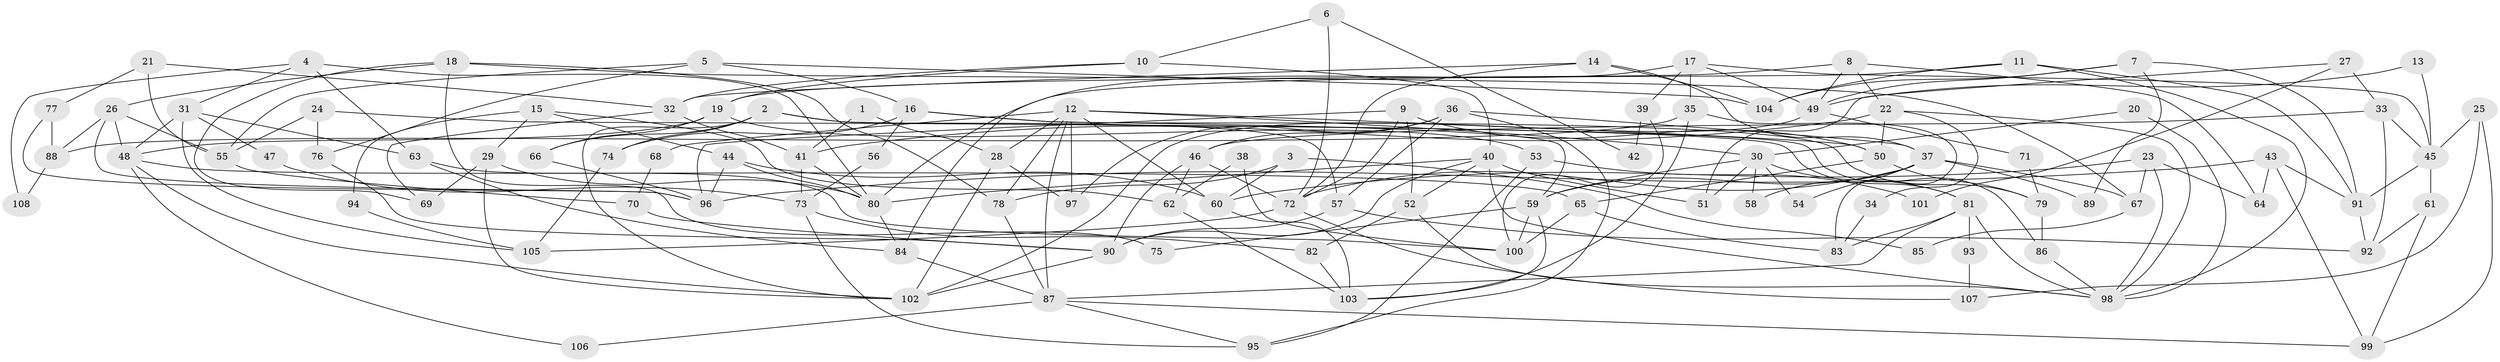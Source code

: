 // Generated by graph-tools (version 1.1) at 2025/36/03/09/25 02:36:18]
// undirected, 108 vertices, 216 edges
graph export_dot {
graph [start="1"]
  node [color=gray90,style=filled];
  1;
  2;
  3;
  4;
  5;
  6;
  7;
  8;
  9;
  10;
  11;
  12;
  13;
  14;
  15;
  16;
  17;
  18;
  19;
  20;
  21;
  22;
  23;
  24;
  25;
  26;
  27;
  28;
  29;
  30;
  31;
  32;
  33;
  34;
  35;
  36;
  37;
  38;
  39;
  40;
  41;
  42;
  43;
  44;
  45;
  46;
  47;
  48;
  49;
  50;
  51;
  52;
  53;
  54;
  55;
  56;
  57;
  58;
  59;
  60;
  61;
  62;
  63;
  64;
  65;
  66;
  67;
  68;
  69;
  70;
  71;
  72;
  73;
  74;
  75;
  76;
  77;
  78;
  79;
  80;
  81;
  82;
  83;
  84;
  85;
  86;
  87;
  88;
  89;
  90;
  91;
  92;
  93;
  94;
  95;
  96;
  97;
  98;
  99;
  100;
  101;
  102;
  103;
  104;
  105;
  106;
  107;
  108;
  1 -- 41;
  1 -- 28;
  2 -- 57;
  2 -- 66;
  2 -- 74;
  2 -- 86;
  2 -- 102;
  3 -- 60;
  3 -- 78;
  3 -- 85;
  4 -- 80;
  4 -- 31;
  4 -- 63;
  4 -- 108;
  5 -- 55;
  5 -- 104;
  5 -- 16;
  5 -- 76;
  6 -- 10;
  6 -- 72;
  6 -- 42;
  7 -- 91;
  7 -- 49;
  7 -- 89;
  7 -- 104;
  8 -- 19;
  8 -- 22;
  8 -- 49;
  8 -- 64;
  9 -- 50;
  9 -- 96;
  9 -- 52;
  9 -- 72;
  10 -- 40;
  10 -- 32;
  10 -- 19;
  11 -- 98;
  11 -- 104;
  11 -- 80;
  11 -- 91;
  12 -- 28;
  12 -- 30;
  12 -- 50;
  12 -- 60;
  12 -- 68;
  12 -- 78;
  12 -- 87;
  12 -- 97;
  13 -- 45;
  13 -- 49;
  14 -- 37;
  14 -- 72;
  14 -- 32;
  14 -- 104;
  15 -- 44;
  15 -- 29;
  15 -- 62;
  15 -- 94;
  16 -- 74;
  16 -- 56;
  16 -- 59;
  16 -- 79;
  17 -- 84;
  17 -- 35;
  17 -- 39;
  17 -- 45;
  17 -- 49;
  18 -- 78;
  18 -- 69;
  18 -- 26;
  18 -- 67;
  18 -- 75;
  19 -- 48;
  19 -- 53;
  19 -- 66;
  20 -- 30;
  20 -- 98;
  21 -- 32;
  21 -- 77;
  21 -- 55;
  22 -- 41;
  22 -- 98;
  22 -- 34;
  22 -- 50;
  23 -- 60;
  23 -- 98;
  23 -- 64;
  23 -- 67;
  24 -- 81;
  24 -- 76;
  24 -- 55;
  25 -- 45;
  25 -- 99;
  25 -- 107;
  26 -- 55;
  26 -- 48;
  26 -- 88;
  26 -- 96;
  27 -- 33;
  27 -- 51;
  27 -- 101;
  28 -- 97;
  28 -- 102;
  29 -- 80;
  29 -- 102;
  29 -- 69;
  30 -- 59;
  30 -- 81;
  30 -- 51;
  30 -- 54;
  30 -- 58;
  31 -- 48;
  31 -- 63;
  31 -- 47;
  31 -- 105;
  32 -- 41;
  32 -- 69;
  33 -- 46;
  33 -- 45;
  33 -- 92;
  34 -- 83;
  35 -- 103;
  35 -- 83;
  35 -- 88;
  36 -- 37;
  36 -- 57;
  36 -- 46;
  36 -- 95;
  36 -- 97;
  37 -- 67;
  37 -- 72;
  37 -- 54;
  37 -- 58;
  37 -- 59;
  37 -- 89;
  38 -- 62;
  38 -- 100;
  39 -- 100;
  39 -- 42;
  40 -- 80;
  40 -- 98;
  40 -- 51;
  40 -- 52;
  40 -- 90;
  41 -- 80;
  41 -- 73;
  43 -- 64;
  43 -- 99;
  43 -- 91;
  43 -- 96;
  44 -- 96;
  44 -- 60;
  44 -- 80;
  45 -- 91;
  45 -- 61;
  46 -- 90;
  46 -- 62;
  46 -- 72;
  47 -- 73;
  48 -- 102;
  48 -- 65;
  48 -- 106;
  49 -- 71;
  49 -- 102;
  50 -- 65;
  50 -- 79;
  52 -- 82;
  52 -- 98;
  53 -- 95;
  53 -- 101;
  55 -- 70;
  56 -- 73;
  57 -- 92;
  57 -- 90;
  59 -- 75;
  59 -- 100;
  59 -- 103;
  60 -- 103;
  61 -- 92;
  61 -- 99;
  62 -- 103;
  63 -- 100;
  63 -- 84;
  65 -- 83;
  65 -- 100;
  66 -- 96;
  67 -- 85;
  68 -- 70;
  70 -- 90;
  71 -- 79;
  72 -- 105;
  72 -- 107;
  73 -- 95;
  73 -- 82;
  74 -- 105;
  76 -- 90;
  77 -- 88;
  77 -- 96;
  78 -- 87;
  79 -- 86;
  80 -- 84;
  81 -- 98;
  81 -- 87;
  81 -- 83;
  81 -- 93;
  82 -- 103;
  84 -- 87;
  86 -- 98;
  87 -- 95;
  87 -- 99;
  87 -- 106;
  88 -- 108;
  90 -- 102;
  91 -- 92;
  93 -- 107;
  94 -- 105;
}
